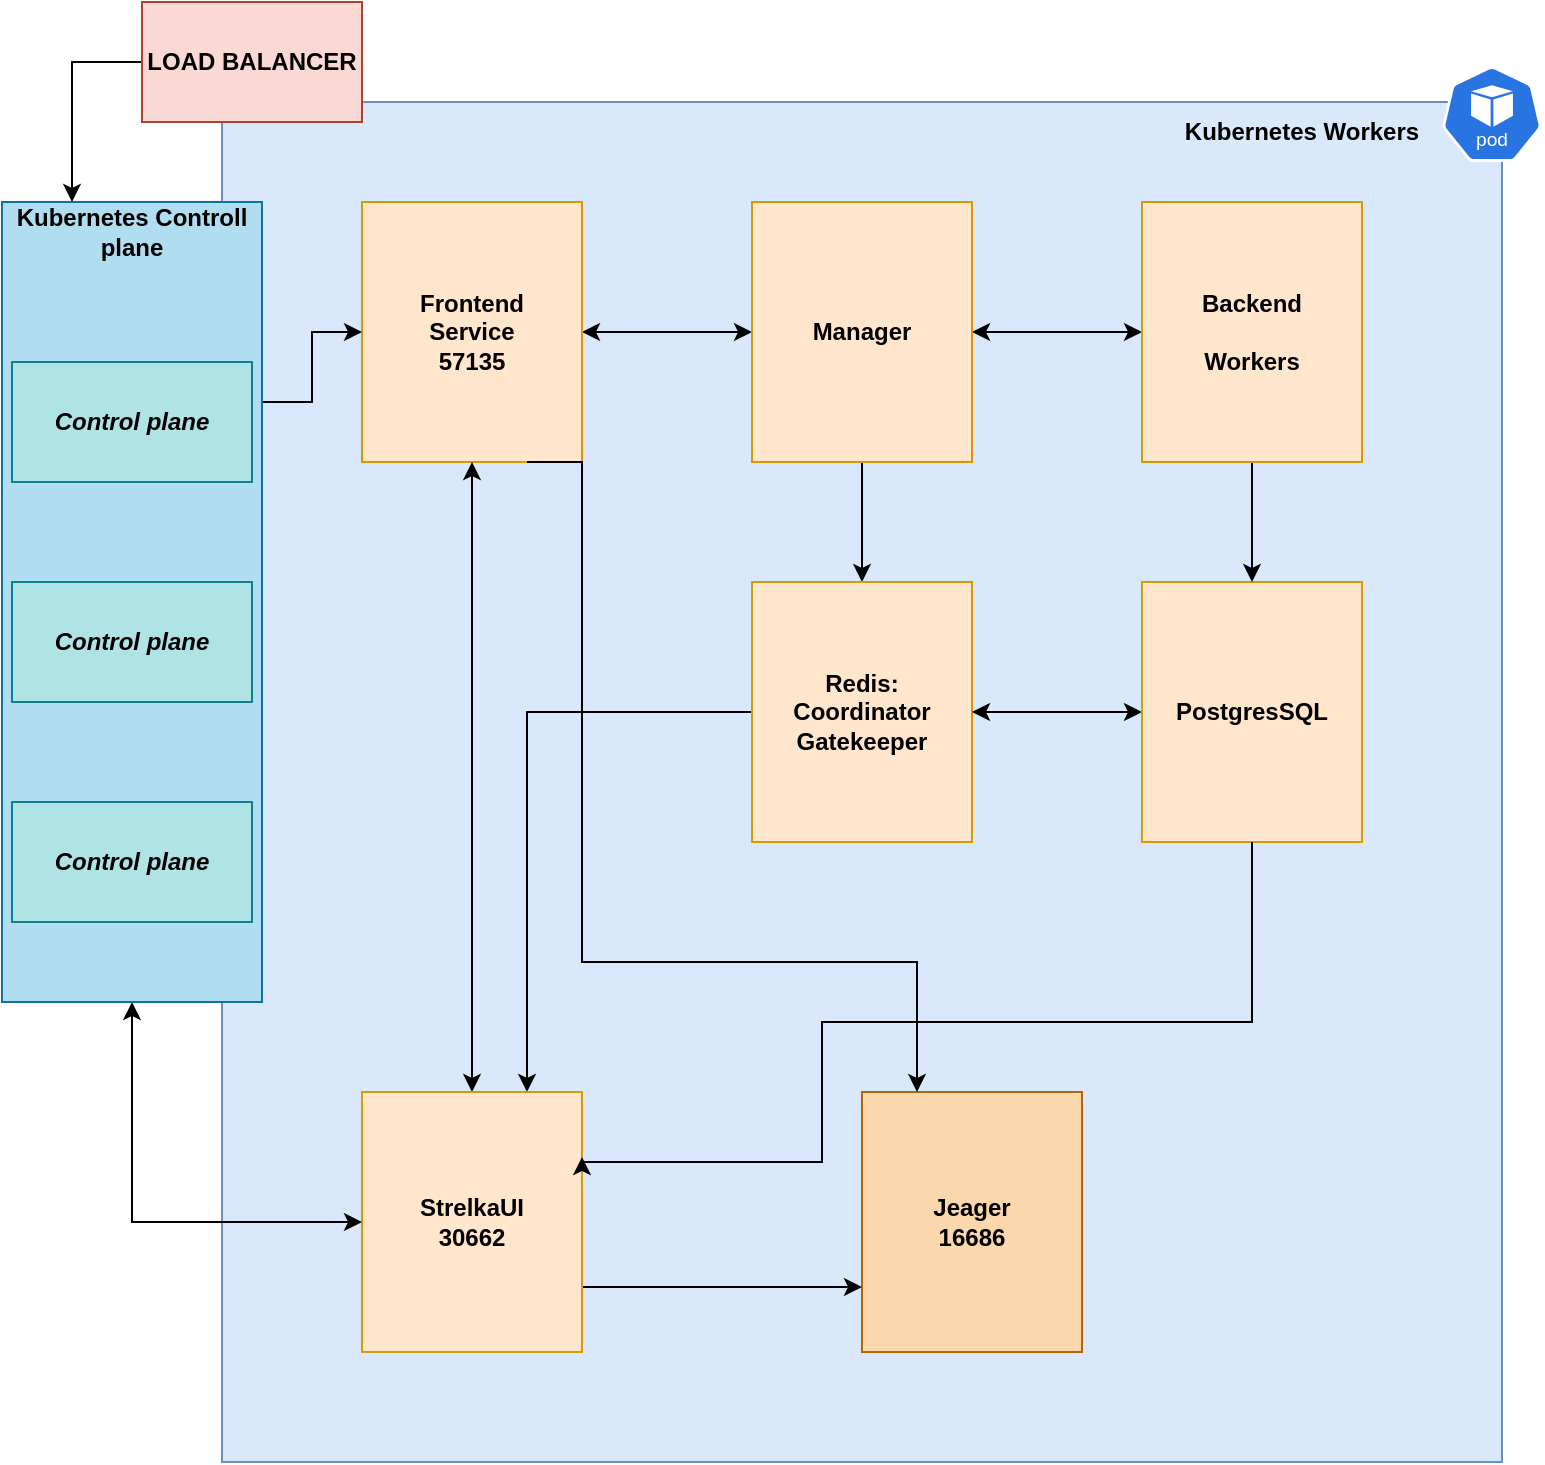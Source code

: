 <mxfile version="26.2.14">
  <diagram name="Page-1" id="cI_wKhMkKkyqfVdFm2O-">
    <mxGraphModel dx="1924" dy="1891" grid="1" gridSize="10" guides="1" tooltips="1" connect="1" arrows="1" fold="1" page="1" pageScale="1" pageWidth="827" pageHeight="1169" math="0" shadow="0">
      <root>
        <mxCell id="0" />
        <mxCell id="1" parent="0" />
        <mxCell id="zwe05vcxzW2jS_c5zD2C-1" value="" style="rounded=0;whiteSpace=wrap;html=1;fillColor=#dae8fc;strokeColor=#6c8ebf;" vertex="1" parent="1">
          <mxGeometry x="-400" y="-280" width="640" height="680" as="geometry" />
        </mxCell>
        <mxCell id="zwe05vcxzW2jS_c5zD2C-2" value="&lt;b&gt;Kubernetes Workers&lt;/b&gt;" style="text;html=1;align=center;verticalAlign=middle;whiteSpace=wrap;rounded=0;" vertex="1" parent="1">
          <mxGeometry x="70" y="-280" width="140" height="30" as="geometry" />
        </mxCell>
        <mxCell id="zwe05vcxzW2jS_c5zD2C-3" value="" style="aspect=fixed;sketch=0;html=1;dashed=0;whitespace=wrap;verticalLabelPosition=bottom;verticalAlign=top;fillColor=#2875E2;strokeColor=#ffffff;points=[[0.005,0.63,0],[0.1,0.2,0],[0.9,0.2,0],[0.5,0,0],[0.995,0.63,0],[0.72,0.99,0],[0.5,1,0],[0.28,0.99,0]];shape=mxgraph.kubernetes.icon2;kubernetesLabel=1;prIcon=pod" vertex="1" parent="1">
          <mxGeometry x="210" y="-298" width="50" height="48" as="geometry" />
        </mxCell>
        <mxCell id="zwe05vcxzW2jS_c5zD2C-36" style="edgeStyle=orthogonalEdgeStyle;rounded=0;orthogonalLoop=1;jettySize=auto;html=1;exitX=1;exitY=0.5;exitDx=0;exitDy=0;entryX=0;entryY=0.5;entryDx=0;entryDy=0;startArrow=classic;startFill=1;" edge="1" parent="1" source="zwe05vcxzW2jS_c5zD2C-5" target="zwe05vcxzW2jS_c5zD2C-7">
          <mxGeometry relative="1" as="geometry" />
        </mxCell>
        <mxCell id="zwe05vcxzW2jS_c5zD2C-5" value="&lt;b&gt;Frontend&lt;br&gt;Service&lt;/b&gt;&lt;div&gt;&lt;b&gt;57135&lt;/b&gt;&lt;/div&gt;" style="rounded=0;whiteSpace=wrap;html=1;fillColor=#ffe6cc;strokeColor=#d79b00;" vertex="1" parent="1">
          <mxGeometry x="-330" y="-230" width="110" height="130" as="geometry" />
        </mxCell>
        <mxCell id="zwe05vcxzW2jS_c5zD2C-37" style="edgeStyle=orthogonalEdgeStyle;rounded=0;orthogonalLoop=1;jettySize=auto;html=1;exitX=1;exitY=0.5;exitDx=0;exitDy=0;startArrow=classic;startFill=1;" edge="1" parent="1" source="zwe05vcxzW2jS_c5zD2C-7" target="zwe05vcxzW2jS_c5zD2C-15">
          <mxGeometry relative="1" as="geometry" />
        </mxCell>
        <mxCell id="zwe05vcxzW2jS_c5zD2C-38" style="edgeStyle=orthogonalEdgeStyle;rounded=0;orthogonalLoop=1;jettySize=auto;html=1;exitX=0.5;exitY=1;exitDx=0;exitDy=0;entryX=0.5;entryY=0;entryDx=0;entryDy=0;" edge="1" parent="1" source="zwe05vcxzW2jS_c5zD2C-7" target="zwe05vcxzW2jS_c5zD2C-10">
          <mxGeometry relative="1" as="geometry" />
        </mxCell>
        <mxCell id="zwe05vcxzW2jS_c5zD2C-7" value="&lt;b&gt;Manager&lt;/b&gt;" style="rounded=0;whiteSpace=wrap;html=1;fillColor=#ffe6cc;strokeColor=#d79b00;" vertex="1" parent="1">
          <mxGeometry x="-135" y="-230" width="110" height="130" as="geometry" />
        </mxCell>
        <mxCell id="zwe05vcxzW2jS_c5zD2C-48" style="edgeStyle=orthogonalEdgeStyle;rounded=0;orthogonalLoop=1;jettySize=auto;html=1;exitX=0;exitY=0.5;exitDx=0;exitDy=0;entryX=0.75;entryY=0;entryDx=0;entryDy=0;" edge="1" parent="1" source="zwe05vcxzW2jS_c5zD2C-10" target="zwe05vcxzW2jS_c5zD2C-13">
          <mxGeometry relative="1" as="geometry" />
        </mxCell>
        <mxCell id="zwe05vcxzW2jS_c5zD2C-10" value="&lt;div&gt;&lt;b&gt;Redis:&lt;/b&gt;&lt;/div&gt;&lt;div&gt;&lt;b&gt;Coordinator&lt;br&gt;Gatekeeper&lt;/b&gt;&lt;/div&gt;" style="rounded=0;whiteSpace=wrap;html=1;fillColor=#ffe6cc;strokeColor=#d79b00;" vertex="1" parent="1">
          <mxGeometry x="-135" y="-40" width="110" height="130" as="geometry" />
        </mxCell>
        <mxCell id="zwe05vcxzW2jS_c5zD2C-11" value="&lt;div&gt;&lt;b&gt;Jeager&lt;/b&gt;&lt;/div&gt;&lt;div&gt;&lt;b&gt;16686&lt;/b&gt;&lt;/div&gt;" style="rounded=0;whiteSpace=wrap;html=1;fillColor=#fad7ac;strokeColor=#b46504;" vertex="1" parent="1">
          <mxGeometry x="-80" y="215" width="110" height="130" as="geometry" />
        </mxCell>
        <mxCell id="zwe05vcxzW2jS_c5zD2C-40" style="edgeStyle=orthogonalEdgeStyle;rounded=0;orthogonalLoop=1;jettySize=auto;html=1;exitX=0;exitY=0.5;exitDx=0;exitDy=0;entryX=1;entryY=0.5;entryDx=0;entryDy=0;startArrow=classic;startFill=1;" edge="1" parent="1" source="zwe05vcxzW2jS_c5zD2C-12" target="zwe05vcxzW2jS_c5zD2C-10">
          <mxGeometry relative="1" as="geometry" />
        </mxCell>
        <mxCell id="zwe05vcxzW2jS_c5zD2C-12" value="&lt;b&gt;PostgresSQL&lt;/b&gt;" style="rounded=0;whiteSpace=wrap;html=1;fillColor=#ffe6cc;strokeColor=#d79b00;" vertex="1" parent="1">
          <mxGeometry x="60" y="-40" width="110" height="130" as="geometry" />
        </mxCell>
        <mxCell id="zwe05vcxzW2jS_c5zD2C-35" style="edgeStyle=orthogonalEdgeStyle;rounded=0;orthogonalLoop=1;jettySize=auto;html=1;exitX=0.5;exitY=0;exitDx=0;exitDy=0;startArrow=classic;startFill=1;" edge="1" parent="1" source="zwe05vcxzW2jS_c5zD2C-13" target="zwe05vcxzW2jS_c5zD2C-5">
          <mxGeometry relative="1" as="geometry" />
        </mxCell>
        <mxCell id="zwe05vcxzW2jS_c5zD2C-43" style="edgeStyle=orthogonalEdgeStyle;rounded=0;orthogonalLoop=1;jettySize=auto;html=1;exitX=1;exitY=0.75;exitDx=0;exitDy=0;entryX=0;entryY=0.75;entryDx=0;entryDy=0;" edge="1" parent="1" source="zwe05vcxzW2jS_c5zD2C-13" target="zwe05vcxzW2jS_c5zD2C-11">
          <mxGeometry relative="1" as="geometry" />
        </mxCell>
        <mxCell id="zwe05vcxzW2jS_c5zD2C-13" value="&lt;div&gt;&lt;b&gt;StrelkaUI&lt;/b&gt;&lt;/div&gt;&lt;div&gt;&lt;b&gt;30662&lt;/b&gt;&lt;/div&gt;" style="rounded=0;whiteSpace=wrap;html=1;fillColor=#ffe6cc;strokeColor=#d79b00;" vertex="1" parent="1">
          <mxGeometry x="-330" y="215" width="110" height="130" as="geometry" />
        </mxCell>
        <mxCell id="zwe05vcxzW2jS_c5zD2C-44" style="edgeStyle=orthogonalEdgeStyle;rounded=0;orthogonalLoop=1;jettySize=auto;html=1;exitX=1;exitY=0.25;exitDx=0;exitDy=0;entryX=0;entryY=0.5;entryDx=0;entryDy=0;" edge="1" parent="1" source="zwe05vcxzW2jS_c5zD2C-14" target="zwe05vcxzW2jS_c5zD2C-5">
          <mxGeometry relative="1" as="geometry" />
        </mxCell>
        <mxCell id="zwe05vcxzW2jS_c5zD2C-46" style="edgeStyle=orthogonalEdgeStyle;rounded=0;orthogonalLoop=1;jettySize=auto;html=1;exitX=0.5;exitY=1;exitDx=0;exitDy=0;entryX=0;entryY=0.5;entryDx=0;entryDy=0;startArrow=classic;startFill=1;" edge="1" parent="1" source="zwe05vcxzW2jS_c5zD2C-14" target="zwe05vcxzW2jS_c5zD2C-13">
          <mxGeometry relative="1" as="geometry" />
        </mxCell>
        <mxCell id="zwe05vcxzW2jS_c5zD2C-14" value="" style="rounded=0;whiteSpace=wrap;html=1;fillColor=#b1ddf0;strokeColor=#10739e;" vertex="1" parent="1">
          <mxGeometry x="-510" y="-230" width="130" height="400" as="geometry" />
        </mxCell>
        <mxCell id="zwe05vcxzW2jS_c5zD2C-39" style="edgeStyle=orthogonalEdgeStyle;rounded=0;orthogonalLoop=1;jettySize=auto;html=1;exitX=0.5;exitY=1;exitDx=0;exitDy=0;entryX=0.5;entryY=0;entryDx=0;entryDy=0;" edge="1" parent="1" source="zwe05vcxzW2jS_c5zD2C-15" target="zwe05vcxzW2jS_c5zD2C-12">
          <mxGeometry relative="1" as="geometry" />
        </mxCell>
        <mxCell id="zwe05vcxzW2jS_c5zD2C-15" value="&lt;div&gt;&lt;b&gt;Backend &lt;br&gt;&lt;/b&gt;&lt;/div&gt;&lt;b&gt;&lt;br&gt;Workers&lt;/b&gt;" style="rounded=0;whiteSpace=wrap;html=1;fillColor=#ffe6cc;strokeColor=#d79b00;" vertex="1" parent="1">
          <mxGeometry x="60" y="-230" width="110" height="130" as="geometry" />
        </mxCell>
        <mxCell id="zwe05vcxzW2jS_c5zD2C-22" value="&lt;b&gt;Kubernetes Controll plane&lt;/b&gt;" style="text;html=1;align=center;verticalAlign=middle;whiteSpace=wrap;rounded=0;" vertex="1" parent="1">
          <mxGeometry x="-505" y="-230" width="120" height="30" as="geometry" />
        </mxCell>
        <mxCell id="zwe05vcxzW2jS_c5zD2C-23" value="&lt;b&gt;&lt;span&gt;&lt;em&gt;Control plane&lt;/em&gt;&lt;/span&gt;&lt;/b&gt;" style="rounded=0;whiteSpace=wrap;html=1;fillColor=#b0e3e6;strokeColor=#0e8088;" vertex="1" parent="1">
          <mxGeometry x="-505" y="-150" width="120" height="60" as="geometry" />
        </mxCell>
        <mxCell id="zwe05vcxzW2jS_c5zD2C-24" value="&lt;b&gt;&lt;span&gt;&lt;em&gt;Control plane&lt;/em&gt;&lt;/span&gt;&lt;/b&gt;" style="rounded=0;whiteSpace=wrap;html=1;fillColor=#b0e3e6;strokeColor=#0e8088;" vertex="1" parent="1">
          <mxGeometry x="-505" y="-40" width="120" height="60" as="geometry" />
        </mxCell>
        <mxCell id="zwe05vcxzW2jS_c5zD2C-25" value="&lt;b&gt;&lt;span&gt;&lt;em&gt;Control plane&lt;/em&gt;&lt;/span&gt;&lt;/b&gt;" style="rounded=0;whiteSpace=wrap;html=1;fillColor=#b0e3e6;strokeColor=#0e8088;" vertex="1" parent="1">
          <mxGeometry x="-505" y="70" width="120" height="60" as="geometry" />
        </mxCell>
        <mxCell id="zwe05vcxzW2jS_c5zD2C-45" style="edgeStyle=orthogonalEdgeStyle;rounded=0;orthogonalLoop=1;jettySize=auto;html=1;exitX=0;exitY=0.5;exitDx=0;exitDy=0;entryX=0.25;entryY=0;entryDx=0;entryDy=0;" edge="1" parent="1" source="zwe05vcxzW2jS_c5zD2C-8" target="zwe05vcxzW2jS_c5zD2C-22">
          <mxGeometry relative="1" as="geometry" />
        </mxCell>
        <mxCell id="zwe05vcxzW2jS_c5zD2C-8" value="&lt;b&gt;&lt;br&gt;&lt;/b&gt;&lt;div&gt;&lt;b&gt;LOAD BALANCER&lt;/b&gt;&lt;/div&gt;&lt;div&gt;&lt;b&gt;&lt;br&gt;&lt;/b&gt;&lt;/div&gt;" style="rounded=0;whiteSpace=wrap;html=1;fillColor=#fad9d5;strokeColor=#ae4132;" vertex="1" parent="1">
          <mxGeometry x="-440" y="-330" width="110" height="60" as="geometry" />
        </mxCell>
        <mxCell id="zwe05vcxzW2jS_c5zD2C-42" style="edgeStyle=orthogonalEdgeStyle;rounded=0;orthogonalLoop=1;jettySize=auto;html=1;exitX=0.5;exitY=1;exitDx=0;exitDy=0;curved=0;entryX=1;entryY=0.25;entryDx=0;entryDy=0;" edge="1" parent="1" source="zwe05vcxzW2jS_c5zD2C-12" target="zwe05vcxzW2jS_c5zD2C-13">
          <mxGeometry relative="1" as="geometry">
            <mxPoint x="-160" y="250" as="targetPoint" />
            <Array as="points">
              <mxPoint x="115" y="180" />
              <mxPoint x="-100" y="180" />
              <mxPoint x="-100" y="250" />
              <mxPoint x="-220" y="250" />
            </Array>
          </mxGeometry>
        </mxCell>
        <mxCell id="zwe05vcxzW2jS_c5zD2C-51" style="edgeStyle=orthogonalEdgeStyle;rounded=0;orthogonalLoop=1;jettySize=auto;html=1;exitX=0.75;exitY=1;exitDx=0;exitDy=0;entryX=0.25;entryY=0;entryDx=0;entryDy=0;" edge="1" parent="1" source="zwe05vcxzW2jS_c5zD2C-5" target="zwe05vcxzW2jS_c5zD2C-11">
          <mxGeometry relative="1" as="geometry">
            <Array as="points">
              <mxPoint x="-220" y="-100" />
              <mxPoint x="-220" y="150" />
              <mxPoint x="-52" y="150" />
            </Array>
          </mxGeometry>
        </mxCell>
      </root>
    </mxGraphModel>
  </diagram>
</mxfile>
